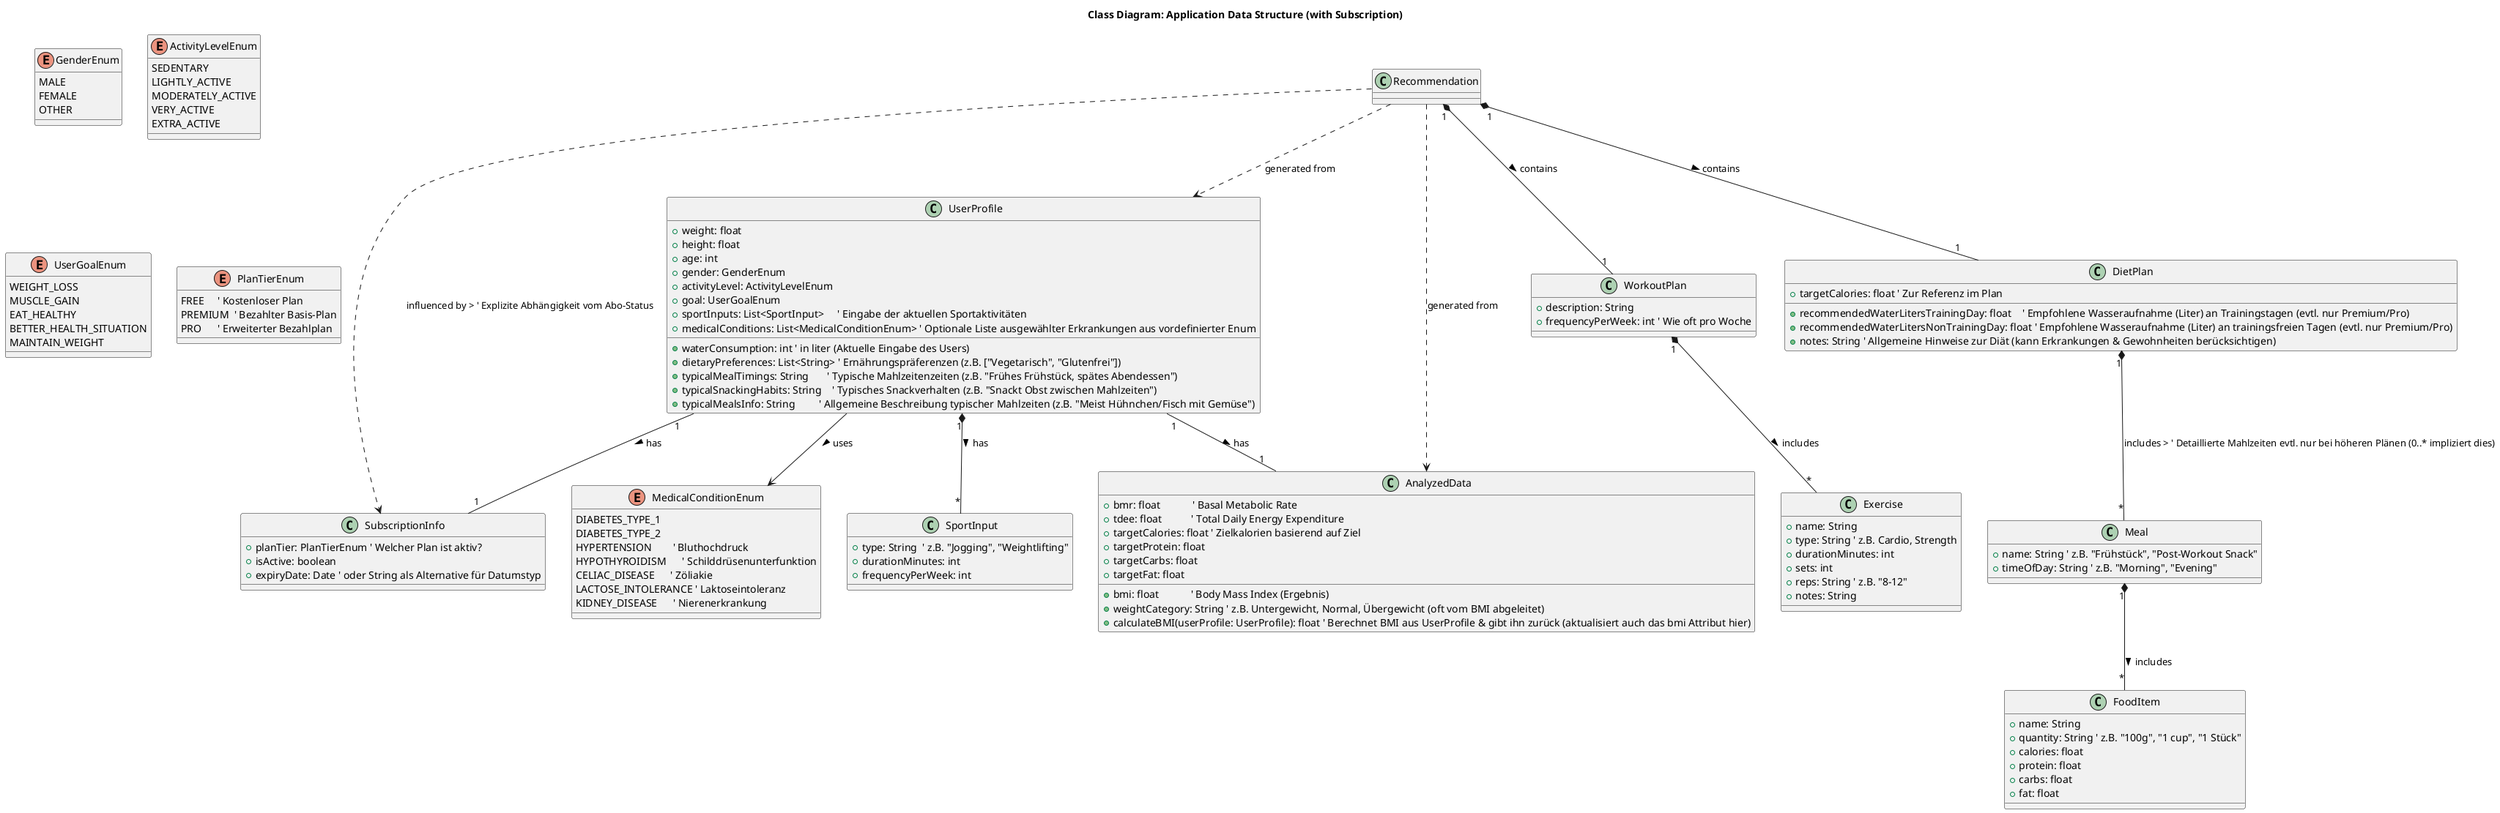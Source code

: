 @startuml
title Class Diagram: Application Data Structure (with Subscription)

' --- Aufzählungstypen (Enums) ---
' KORRIGIERT: Alle Enums im Multi-Line Format
enum GenderEnum {
   MALE
   FEMALE
   OTHER
}
enum ActivityLevelEnum {
   SEDENTARY
   LIGHTLY_ACTIVE
   MODERATELY_ACTIVE
   VERY_ACTIVE
   EXTRA_ACTIVE
}
enum UserGoalEnum {
   WEIGHT_LOSS
   MUSCLE_GAIN
   EAT_HEALTHY
   BETTER_HEALTH_SITUATION
   MAINTAIN_WEIGHT
}
enum MedicalConditionEnum {
   DIABETES_TYPE_1
   DIABETES_TYPE_2
   HYPERTENSION        ' Bluthochdruck
   HYPOTHYROIDISM      ' Schilddrüsenunterfunktion
   CELIAC_DISEASE      ' Zöliakie
   LACTOSE_INTOLERANCE ' Laktoseintoleranz
   KIDNEY_DISEASE      ' Nierenerkrankung
   ' --- Füge hier deine tatsächliche Liste vordefinierter Erkrankungen ein ---
}
' Enum für Abo-Modell / Produkt-Tier (war bereits korrekt)
enum PlanTierEnum {
   FREE     ' Kostenloser Plan
   PREMIUM  ' Bezahlter Basis-Plan
   PRO      ' Erweiterter Bezahlplan
   ' ... weitere mögliche Pläne ...
}

' --- Hauptklassen ---
' Klasse für Account-/Abo-Informationen (wie im letzten Schritt)
class SubscriptionInfo {
   + planTier: PlanTierEnum ' Welcher Plan ist aktiv?
   + isActive: boolean
   + expiryDate: Date ' oder String als Alternative für Datumstyp
   ' + purchasedFeatures: List<String> ' Falls Features einzeln kaufbar sind
}

class UserProfile {
 + weight: float
 + height: float
 + age: int
 + gender: GenderEnum
 + waterConsumption: int ' in liter (Aktuelle Eingabe des Users)
 + activityLevel: ActivityLevelEnum
 + goal: UserGoalEnum
 + sportInputs: List<SportInput>     ' Eingabe der aktuellen Sportaktivitäten
 + medicalConditions: List<MedicalConditionEnum> ' Optionale Liste ausgewählter Erkrankungen aus vordefinierter Enum
 ' Aktuelle Essgewohnheiten (Allgemein):
 + dietaryPreferences: List<String> ' Ernährungspräferenzen (z.B. ["Vegetarisch", "Glutenfrei"])
 + typicalMealTimings: String       ' Typische Mahlzeitenzeiten (z.B. "Frühes Frühstück, spätes Abendessen")
 + typicalSnackingHabits: String    ' Typisches Snackverhalten (z.B. "Snackt Obst zwischen Mahlzeiten")
 + typicalMealsInfo: String         ' Allgemeine Beschreibung typischer Mahlzeiten (z.B. "Meist Hühnchen/Fisch mit Gemüse")
 ' --- Beziehung zur Subscription Info wird unten definiert ---
}

class SportInput {
' Separate Klasse für Sport-Eingaben
 + type: String  ' z.B. "Jogging", "Weightlifting"
 + durationMinutes: int
 + frequencyPerWeek: int
}

class AnalyzedData {
    ' Ergebnisse der Analyse-Phase
     + bmi: float            ' Body Mass Index (Ergebnis)
     + weightCategory: String ' z.B. Untergewicht, Normal, Übergewicht (oft vom BMI abgeleitet)
     + bmr: float            ' Basal Metabolic Rate
     + tdee: float           ' Total Daily Energy Expenditure
     + targetCalories: float ' Zielkalorien basierend auf Ziel
     + targetProtein: float
     + targetCarbs: float
     + targetFat: float

     ' --- Methoden (repräsentieren Fähigkeiten der Klasse) ---

     ' Diese Methode zeigt, DASS der BMI berechnet werden kann.
     ' Die Formel selbst gehört in den Code der Methode.
     + calculateBMI(userProfile: UserProfile): float ' Berechnet BMI aus UserProfile & gibt ihn zurück (aktualisiert auch das bmi Attribut hier)

     ' Hier könnten Signaturen für weitere Berechnungen stehen:
     ' + calculateBMR(userProfile: UserProfile): float
     ' + calculateTDEE(bmr: float, activityLevel: ActivityLevelEnum): float
     ' + determineWeightCategory(bmi: float): String
     ' + calculateTargetMacros(targetCalories: float, goal: UserGoalEnum): void
    }

class Recommendation {
' Container für die Ergebnisse
 ' Die Art/Detailtiefe der Pläne hängt von UserProfile & SubscriptionInfo ab
 ' Kann leer sein, dient als Verbindungspunkt
 ' Enthält WorkoutPlan und DietPlan
}

class WorkoutPlan {
 ' Detaillierungsgrad kann auch von SubscriptionInfo abhängen
 + description: String
 + frequencyPerWeek: int ' Wie oft pro Woche
}

class Exercise {
' Einzelne Übung/Aktivität im Plan
 + name: String
 + type: String ' z.B. Cardio, Strength
 + durationMinutes: int
 + sets: int
 + reps: String ' z.B. "8-12"
 + notes: String
}

class DietPlan {
' Empfohlener Diätplan (Detaillierungsgrad hängt von Subscription ab)
 + targetCalories: float ' Zur Referenz im Plan
 + recommendedWaterLitersTrainingDay: float    ' Empfohlene Wasseraufnahme (Liter) an Trainingstagen (evtl. nur Premium/Pro)
 + recommendedWaterLitersNonTrainingDay: float ' Empfohlene Wasseraufnahme (Liter) an trainingsfreien Tagen (evtl. nur Premium/Pro)
 + notes: String ' Allgemeine Hinweise zur Diät (kann Erkrankungen & Gewohnheiten berücksichtigen)
 ' Die Befüllung der Mahlzeiten (via Beziehung unten) hängt stark von SubscriptionInfo ab
}

class Meal {
' Einzelne Mahlzeit (im empfohlenen DietPlan, Detaillierung von Subscription abhängig)
 + name: String ' z.B. "Frühstück", "Post-Workout Snack"
 + timeOfDay: String ' z.B. "Morning", "Evening"
}

class FoodItem {
' Einzelnes Lebensmittel in einer Mahlzeit (im empfohlenen DietPlan, Detaillierung von Subscription abhängig)
 + name: String
 + quantity: String ' z.B. "100g", "1 cup", "1 Stück"
 + calories: float
 + protein: float
 + carbs: float
 + fat: float
}

' --- Beziehungen ---

' UserProfile uses MedicalConditionEnum
UserProfile --> MedicalConditionEnum : uses >

' NEU: UserProfile hat eine Subscription/Account-Status
UserProfile "1" -- "1" SubscriptionInfo : has >

' SubscriptionInfo uses PlanTierEnum (implizit via Attribut)
' SubscriptionInfo --> PlanTierEnum : uses > ' Optional zur Verdeutlichung

' Benutzerprofil hat Sport-Eingaben (Komposition)
UserProfile "1" *-- "*" SportInput : has >

' Empfehlung besteht aus genau einem Workout- und Diätplan (Komposition)
Recommendation "1" *-- "1" WorkoutPlan : contains >
Recommendation "1" *-- "1" DietPlan : contains >

' Pläne bestehen aus Übungen bzw. Mahlzeiten (Komposition)
WorkoutPlan "1" *-- "*" Exercise : includes >
DietPlan "1" *-- "*" Meal : includes > ' Detaillierte Mahlzeiten evtl. nur bei höheren Plänen (0..* impliziert dies)

' Mahlzeit besteht aus Lebensmitteln (Komposition)
Meal "1" *-- "*" FoodItem : includes >

' Analysierte Daten gehören zu einem Benutzerprofil (Assoziation)
UserProfile "1" -- "1" AnalyzedData : has >

' Empfehlung wird generiert basierend auf Profil, Analyse und Abo-Status (Abhängigkeit)
Recommendation ..> UserProfile : generated from
Recommendation ..> AnalyzedData : generated from
Recommendation ..> SubscriptionInfo : influenced by > ' Explizite Abhängigkeit vom Abo-Status

@enduml

